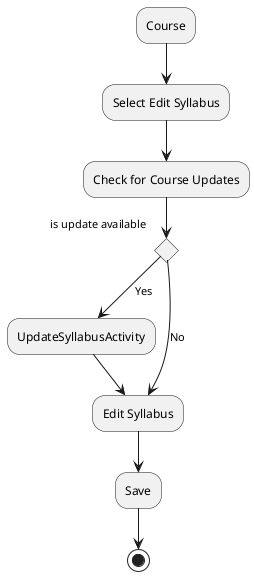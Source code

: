 //Edit the Syllabus of any course
Permission: Teacher

@startuml
"Course"  --> "Select Edit Syllabus"
"Select Edit Syllabus" --> "Check for Course Updates"

if "is update available" then
--> [Yes] "UpdateSyllabusActivity"
--> "Edit Syllabus"
else
--> [No] "Edit Syllabus"
"Edit Syllabus" --> "Save"

endif
-->(*)
@enduml